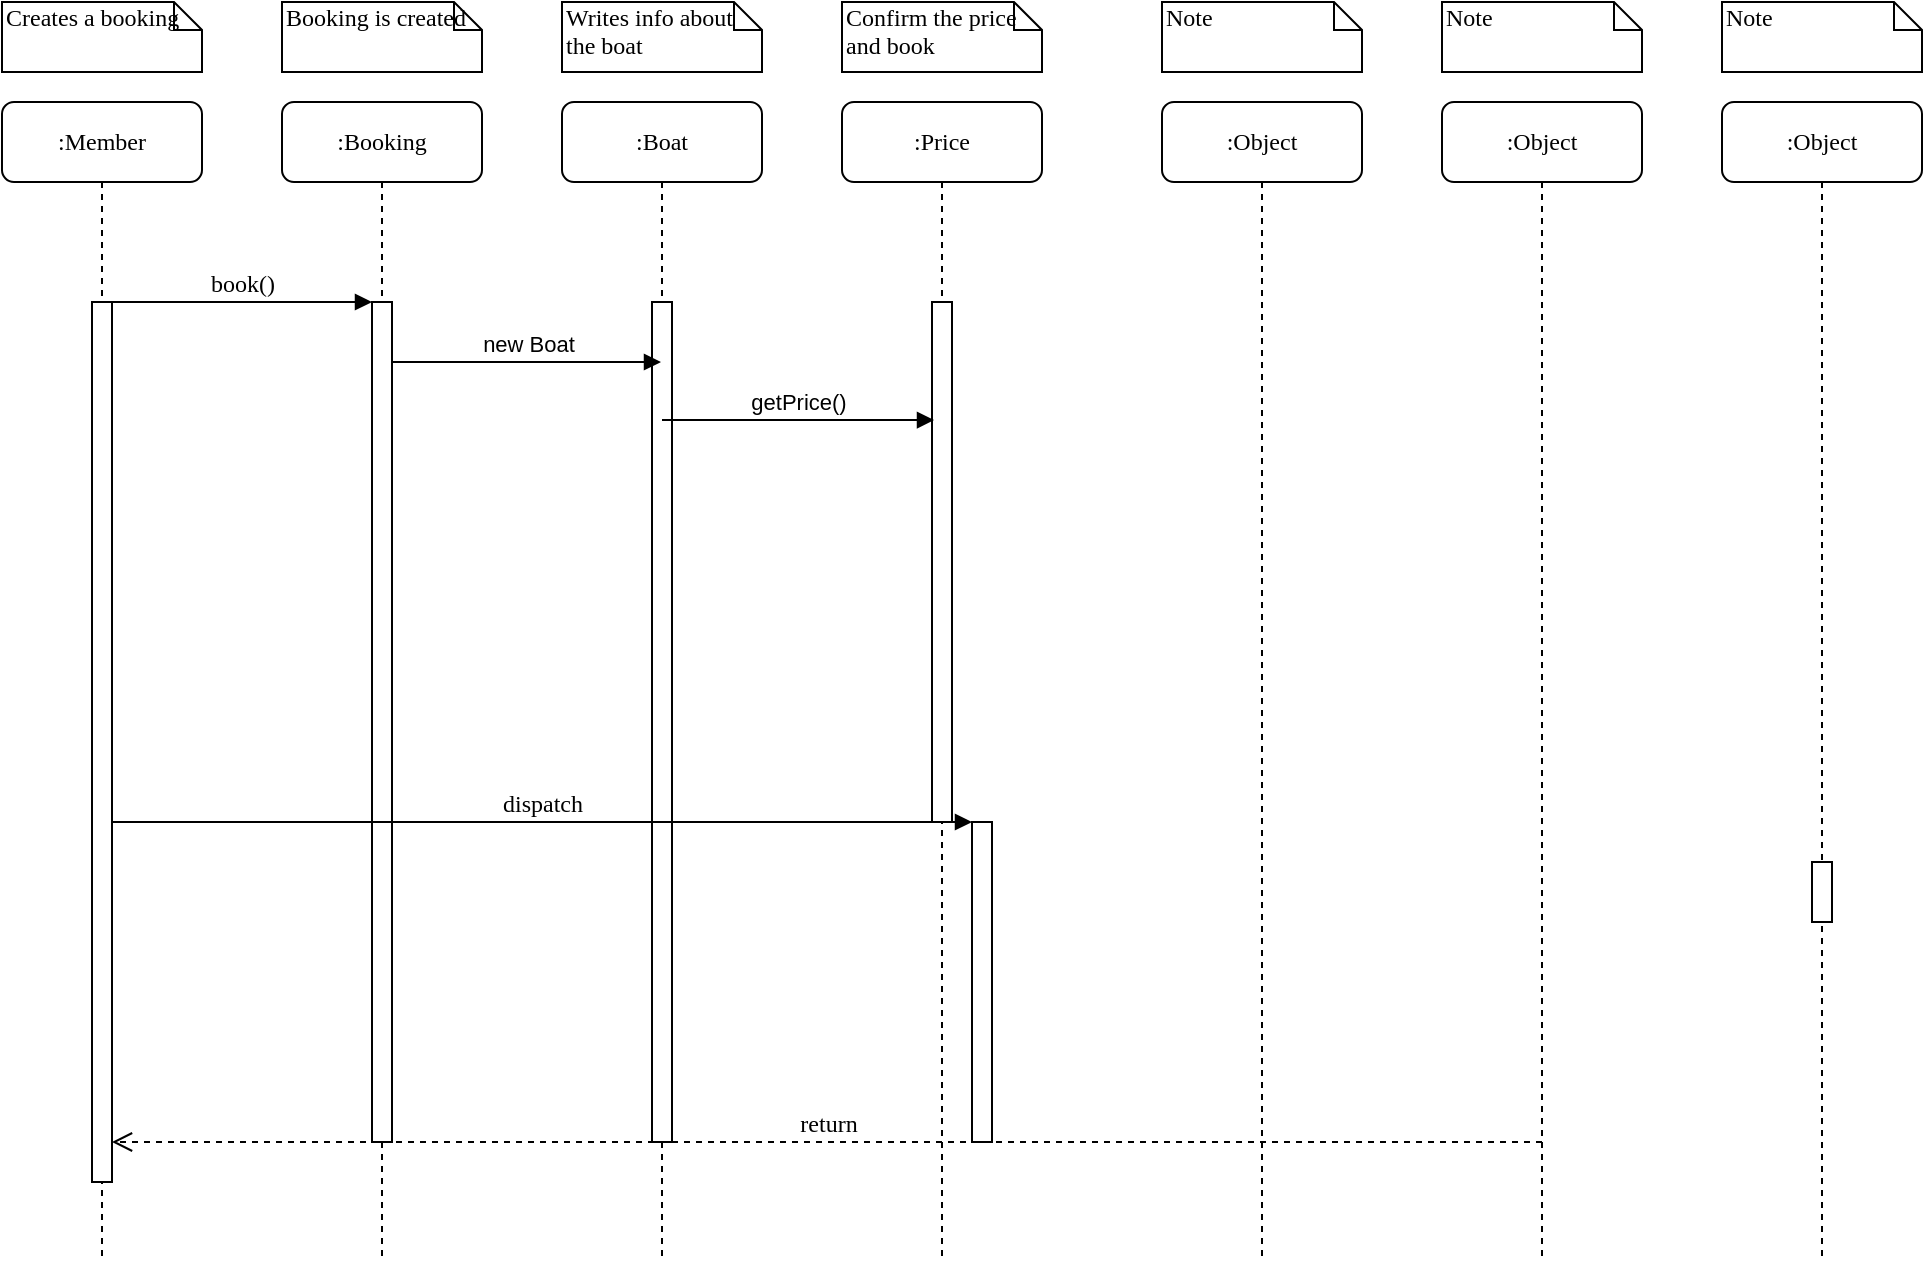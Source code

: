 <mxfile version="13.6.5" type="device" pages="2"><diagram name="sequence" id="13e1069c-82ec-6db2-03f1-153e76fe0fe0"><mxGraphModel dx="1350" dy="738" grid="1" gridSize="10" guides="1" tooltips="1" connect="1" arrows="1" fold="1" page="1" pageScale="1" pageWidth="1100" pageHeight="850" background="#ffffff" math="0" shadow="0"><root><mxCell id="0"/><mxCell id="1" parent="0"/><mxCell id="7baba1c4bc27f4b0-2" value=":Booking" style="shape=umlLifeline;perimeter=lifelinePerimeter;whiteSpace=wrap;html=1;container=1;collapsible=0;recursiveResize=0;outlineConnect=0;rounded=1;shadow=0;comic=0;labelBackgroundColor=none;strokeWidth=1;fontFamily=Verdana;fontSize=12;align=center;" parent="1" vertex="1"><mxGeometry x="240" y="80" width="100" height="580" as="geometry"/></mxCell><mxCell id="7baba1c4bc27f4b0-10" value="" style="html=1;points=[];perimeter=orthogonalPerimeter;rounded=0;shadow=0;comic=0;labelBackgroundColor=none;strokeWidth=1;fontFamily=Verdana;fontSize=12;align=center;" parent="7baba1c4bc27f4b0-2" vertex="1"><mxGeometry x="45" y="100" width="10" height="420" as="geometry"/></mxCell><mxCell id="7baba1c4bc27f4b0-3" value=":Boat" style="shape=umlLifeline;perimeter=lifelinePerimeter;whiteSpace=wrap;html=1;container=1;collapsible=0;recursiveResize=0;outlineConnect=0;rounded=1;shadow=0;comic=0;labelBackgroundColor=none;strokeWidth=1;fontFamily=Verdana;fontSize=12;align=center;" parent="1" vertex="1"><mxGeometry x="380" y="80" width="100" height="580" as="geometry"/></mxCell><mxCell id="7baba1c4bc27f4b0-13" value="" style="html=1;points=[];perimeter=orthogonalPerimeter;rounded=0;shadow=0;comic=0;labelBackgroundColor=none;strokeWidth=1;fontFamily=Verdana;fontSize=12;align=center;" parent="7baba1c4bc27f4b0-3" vertex="1"><mxGeometry x="45" y="100" width="10" height="420" as="geometry"/></mxCell><mxCell id="7baba1c4bc27f4b0-4" value=":Price" style="shape=umlLifeline;perimeter=lifelinePerimeter;whiteSpace=wrap;html=1;container=1;collapsible=0;recursiveResize=0;outlineConnect=0;rounded=1;shadow=0;comic=0;labelBackgroundColor=none;strokeWidth=1;fontFamily=Verdana;fontSize=12;align=center;" parent="1" vertex="1"><mxGeometry x="520" y="80" width="100" height="580" as="geometry"/></mxCell><mxCell id="7baba1c4bc27f4b0-16" value="" style="html=1;points=[];perimeter=orthogonalPerimeter;rounded=0;shadow=0;comic=0;labelBackgroundColor=none;strokeWidth=1;fontFamily=Verdana;fontSize=12;align=center;" parent="7baba1c4bc27f4b0-4" vertex="1"><mxGeometry x="45" y="100" width="10" height="260" as="geometry"/></mxCell><mxCell id="7baba1c4bc27f4b0-5" value=":Object" style="shape=umlLifeline;perimeter=lifelinePerimeter;whiteSpace=wrap;html=1;container=1;collapsible=0;recursiveResize=0;outlineConnect=0;rounded=1;shadow=0;comic=0;labelBackgroundColor=none;strokeWidth=1;fontFamily=Verdana;fontSize=12;align=center;" parent="1" vertex="1"><mxGeometry x="680" y="80" width="100" height="580" as="geometry"/></mxCell><mxCell id="7baba1c4bc27f4b0-6" value=":Object" style="shape=umlLifeline;perimeter=lifelinePerimeter;whiteSpace=wrap;html=1;container=1;collapsible=0;recursiveResize=0;outlineConnect=0;rounded=1;shadow=0;comic=0;labelBackgroundColor=none;strokeWidth=1;fontFamily=Verdana;fontSize=12;align=center;" parent="1" vertex="1"><mxGeometry x="820" y="80" width="100" height="580" as="geometry"/></mxCell><mxCell id="7baba1c4bc27f4b0-7" value=":Object" style="shape=umlLifeline;perimeter=lifelinePerimeter;whiteSpace=wrap;html=1;container=1;collapsible=0;recursiveResize=0;outlineConnect=0;rounded=1;shadow=0;comic=0;labelBackgroundColor=none;strokeWidth=1;fontFamily=Verdana;fontSize=12;align=center;" parent="1" vertex="1"><mxGeometry x="960" y="80" width="100" height="580" as="geometry"/></mxCell><mxCell id="7baba1c4bc27f4b0-8" value=":Member" style="shape=umlLifeline;perimeter=lifelinePerimeter;whiteSpace=wrap;html=1;container=1;collapsible=0;recursiveResize=0;outlineConnect=0;rounded=1;shadow=0;comic=0;labelBackgroundColor=none;strokeWidth=1;fontFamily=Verdana;fontSize=12;align=center;" parent="1" vertex="1"><mxGeometry x="100" y="80" width="100" height="580" as="geometry"/></mxCell><mxCell id="7baba1c4bc27f4b0-9" value="" style="html=1;points=[];perimeter=orthogonalPerimeter;rounded=0;shadow=0;comic=0;labelBackgroundColor=none;strokeWidth=1;fontFamily=Verdana;fontSize=12;align=center;" parent="7baba1c4bc27f4b0-8" vertex="1"><mxGeometry x="45" y="100" width="10" height="440" as="geometry"/></mxCell><mxCell id="7baba1c4bc27f4b0-22" value="" style="html=1;points=[];perimeter=orthogonalPerimeter;rounded=0;shadow=0;comic=0;labelBackgroundColor=none;strokeWidth=1;fontFamily=Verdana;fontSize=12;align=center;" parent="1" vertex="1"><mxGeometry x="585" y="440" width="10" height="160" as="geometry"/></mxCell><mxCell id="7baba1c4bc27f4b0-23" value="dispatch" style="html=1;verticalAlign=bottom;endArrow=block;entryX=0;entryY=0;labelBackgroundColor=none;fontFamily=Verdana;fontSize=12;" parent="1" source="7baba1c4bc27f4b0-9" target="7baba1c4bc27f4b0-22" edge="1"><mxGeometry relative="1" as="geometry"><mxPoint x="510" y="420" as="sourcePoint"/></mxGeometry></mxCell><mxCell id="7baba1c4bc27f4b0-25" value="" style="html=1;points=[];perimeter=orthogonalPerimeter;rounded=0;shadow=0;comic=0;labelBackgroundColor=none;strokeColor=#000000;strokeWidth=1;fillColor=#FFFFFF;fontFamily=Verdana;fontSize=12;fontColor=#000000;align=center;" parent="1" vertex="1"><mxGeometry x="1005" y="460" width="10" height="30" as="geometry"/></mxCell><mxCell id="7baba1c4bc27f4b0-30" value="return" style="html=1;verticalAlign=bottom;endArrow=open;dashed=1;endSize=8;labelBackgroundColor=none;fontFamily=Verdana;fontSize=12;edgeStyle=elbowEdgeStyle;elbow=vertical;" parent="1" target="7baba1c4bc27f4b0-9" edge="1"><mxGeometry relative="1" as="geometry"><mxPoint x="800" y="626" as="targetPoint"/><Array as="points"><mxPoint x="570" y="600"/></Array><mxPoint x="870" y="600" as="sourcePoint"/></mxGeometry></mxCell><mxCell id="7baba1c4bc27f4b0-11" value="book()" style="html=1;verticalAlign=bottom;endArrow=block;entryX=0;entryY=0;labelBackgroundColor=none;fontFamily=Verdana;fontSize=12;edgeStyle=elbowEdgeStyle;elbow=vertical;" parent="1" source="7baba1c4bc27f4b0-9" target="7baba1c4bc27f4b0-10" edge="1"><mxGeometry relative="1" as="geometry"><mxPoint x="220" y="190" as="sourcePoint"/></mxGeometry></mxCell><mxCell id="7baba1c4bc27f4b0-40" value="Creates a booking" style="shape=note;whiteSpace=wrap;html=1;size=14;verticalAlign=top;align=left;spacingTop=-6;rounded=0;shadow=0;comic=0;labelBackgroundColor=none;strokeWidth=1;fontFamily=Verdana;fontSize=12" parent="1" vertex="1"><mxGeometry x="100" y="30" width="100" height="35" as="geometry"/></mxCell><mxCell id="7baba1c4bc27f4b0-41" value="Writes info about the boat" style="shape=note;whiteSpace=wrap;html=1;size=14;verticalAlign=top;align=left;spacingTop=-6;rounded=0;shadow=0;comic=0;labelBackgroundColor=none;strokeWidth=1;fontFamily=Verdana;fontSize=12" parent="1" vertex="1"><mxGeometry x="380" y="30" width="100" height="35" as="geometry"/></mxCell><mxCell id="7baba1c4bc27f4b0-42" value="Booking is created" style="shape=note;whiteSpace=wrap;html=1;size=14;verticalAlign=top;align=left;spacingTop=-6;rounded=0;shadow=0;comic=0;labelBackgroundColor=none;strokeWidth=1;fontFamily=Verdana;fontSize=12" parent="1" vertex="1"><mxGeometry x="240" y="30" width="100" height="35" as="geometry"/></mxCell><mxCell id="7baba1c4bc27f4b0-43" value="Confirm the price and book" style="shape=note;whiteSpace=wrap;html=1;size=14;verticalAlign=top;align=left;spacingTop=-6;rounded=0;shadow=0;comic=0;labelBackgroundColor=none;strokeWidth=1;fontFamily=Verdana;fontSize=12" parent="1" vertex="1"><mxGeometry x="520" y="30" width="100" height="35" as="geometry"/></mxCell><mxCell id="7baba1c4bc27f4b0-44" value="Note" style="shape=note;whiteSpace=wrap;html=1;size=14;verticalAlign=top;align=left;spacingTop=-6;rounded=0;shadow=0;comic=0;labelBackgroundColor=none;strokeWidth=1;fontFamily=Verdana;fontSize=12" parent="1" vertex="1"><mxGeometry x="680" y="30" width="100" height="35" as="geometry"/></mxCell><mxCell id="7baba1c4bc27f4b0-45" value="Note" style="shape=note;whiteSpace=wrap;html=1;size=14;verticalAlign=top;align=left;spacingTop=-6;rounded=0;shadow=0;comic=0;labelBackgroundColor=none;strokeWidth=1;fontFamily=Verdana;fontSize=12" parent="1" vertex="1"><mxGeometry x="820" y="30" width="100" height="35" as="geometry"/></mxCell><mxCell id="7baba1c4bc27f4b0-46" value="Note" style="shape=note;whiteSpace=wrap;html=1;size=14;verticalAlign=top;align=left;spacingTop=-6;rounded=0;shadow=0;comic=0;labelBackgroundColor=none;strokeWidth=1;fontFamily=Verdana;fontSize=12" parent="1" vertex="1"><mxGeometry x="960" y="30" width="100" height="35" as="geometry"/></mxCell><mxCell id="41Ak1ECPCQBCOqitW-X7-3" value="new Boat" style="html=1;verticalAlign=bottom;endArrow=block;" parent="1" source="7baba1c4bc27f4b0-10" target="7baba1c4bc27f4b0-3" edge="1"><mxGeometry width="80" relative="1" as="geometry"><mxPoint x="330" y="210" as="sourcePoint"/><mxPoint x="410" y="210" as="targetPoint"/><Array as="points"><mxPoint x="370" y="210"/></Array></mxGeometry></mxCell><mxCell id="41Ak1ECPCQBCOqitW-X7-4" value="getPrice()" style="html=1;verticalAlign=bottom;endArrow=block;entryX=0.1;entryY=0.227;entryDx=0;entryDy=0;entryPerimeter=0;" parent="1" source="7baba1c4bc27f4b0-3" target="7baba1c4bc27f4b0-16" edge="1"><mxGeometry width="80" relative="1" as="geometry"><mxPoint x="470" y="240" as="sourcePoint"/><mxPoint x="550" y="240" as="targetPoint"/></mxGeometry></mxCell></root></mxGraphModel></diagram><diagram id="Kit5Bcamw_06GXI7_TYI" name="Page-2"><mxGraphModel dx="1350" dy="1838" grid="1" gridSize="10" guides="1" tooltips="1" connect="1" arrows="1" fold="1" page="1" pageScale="1" pageWidth="850" pageHeight="1100" math="0" shadow="0"><root><mxCell id="NNupNTJwejrp3LTAnnNg-0"/><mxCell id="NNupNTJwejrp3LTAnnNg-1" parent="NNupNTJwejrp3LTAnnNg-0"/><mxCell id="NNupNTJwejrp3LTAnnNg-5" value="&lt;div align=&quot;center&quot;&gt;&lt;b&gt;&lt;br&gt;&lt;/b&gt;&lt;/div&gt;&lt;div align=&quot;center&quot;&gt;&lt;b&gt;Yachtclub&lt;/b&gt;&lt;/div&gt;&lt;hr&gt;&lt;p style=&quot;margin: 0px ; margin-left: 8px&quot;&gt;memberList&lt;br&gt;berthList&lt;br&gt;calendar&lt;/p&gt;" style="verticalAlign=top;align=left;overflow=fill;fontSize=12;fontFamily=Helvetica;html=1;" parent="NNupNTJwejrp3LTAnnNg-1" vertex="1"><mxGeometry x="350" y="210" width="160" height="90" as="geometry"/></mxCell><mxCell id="NNupNTJwejrp3LTAnnNg-6" value="&lt;p style=&quot;margin: 0px ; margin-top: 4px ; text-align: center ; text-decoration: underline&quot;&gt;Member&lt;/p&gt;&lt;hr&gt;&lt;p style=&quot;margin: 0px ; margin-left: 8px&quot;&gt;name&lt;br&gt;memberID&lt;br&gt;boats&lt;/p&gt;&lt;p style=&quot;margin: 0px ; margin-left: 8px&quot;&gt;events&lt;/p&gt;&lt;p style=&quot;margin: 0px ; margin-left: 8px&quot;&gt;payments&lt;br&gt;&lt;/p&gt;" style="verticalAlign=top;align=left;overflow=fill;fontSize=12;fontFamily=Helvetica;html=1;" parent="NNupNTJwejrp3LTAnnNg-1" vertex="1"><mxGeometry x="340" y="50" width="170" height="110" as="geometry"/></mxCell><mxCell id="NNupNTJwejrp3LTAnnNg-40" value="&lt;p style=&quot;margin: 0px ; margin-top: 4px ; text-align: center ; text-decoration: underline&quot;&gt;Boat&lt;br&gt;&lt;/p&gt;&lt;hr&gt;&lt;div&gt;&amp;nbsp; registrationNumber&lt;br&gt;&lt;/div&gt;&lt;div&gt;&amp;nbsp; type&lt;br&gt;&lt;/div&gt;&lt;p style=&quot;margin: 0px ; margin-left: 8px&quot;&gt;size&lt;/p&gt;&lt;p style=&quot;margin: 0px ; margin-left: 8px&quot;&gt;memberID&lt;br&gt;&lt;/p&gt;" style="verticalAlign=top;align=left;overflow=fill;fontSize=12;fontFamily=Helvetica;html=1;" parent="NNupNTJwejrp3LTAnnNg-1" vertex="1"><mxGeometry x="300" y="-120" width="160" height="90" as="geometry"/></mxCell><mxCell id="NNupNTJwejrp3LTAnnNg-7" value="&lt;p style=&quot;margin: 0px ; margin-top: 4px ; text-align: center ; text-decoration: underline&quot;&gt;Fee&lt;/p&gt;&lt;hr&gt;&lt;p style=&quot;margin: 0px ; margin-left: 8px&quot;&gt;totalFee&lt;br&gt;&lt;/p&gt;&lt;p style=&quot;margin: 0px ; margin-left: 8px&quot;&gt;memebershipFee&lt;br&gt;berthFee&lt;br&gt;eventFee&lt;br&gt;&lt;/p&gt;" style="verticalAlign=top;align=left;overflow=fill;fontSize=12;fontFamily=Helvetica;html=1;" parent="NNupNTJwejrp3LTAnnNg-1" vertex="1"><mxGeometry x="490" y="-120" width="160" height="90" as="geometry"/></mxCell><mxCell id="NNupNTJwejrp3LTAnnNg-8" value="&lt;p style=&quot;margin: 0px ; margin-top: 4px ; text-align: center ; text-decoration: underline&quot;&gt;&lt;b&gt;Booking&lt;/b&gt;&lt;br&gt;&lt;/p&gt;&lt;hr&gt;&lt;div&gt;&amp;nbsp;BerthBooking&lt;/div&gt;&lt;div&gt;&amp;nbsp;EventBooking &lt;br&gt;&lt;/div&gt;" style="verticalAlign=top;align=left;overflow=fill;fontSize=12;fontFamily=Helvetica;html=1;" parent="NNupNTJwejrp3LTAnnNg-1" vertex="1"><mxGeometry x="590" y="60" width="160" height="90" as="geometry"/></mxCell><mxCell id="NNupNTJwejrp3LTAnnNg-9" value="&lt;p style=&quot;margin: 0px ; margin-top: 4px ; text-align: center ; text-decoration: underline&quot;&gt;Price&lt;/p&gt;&lt;hr&gt;&lt;p style=&quot;margin: 0px ; margin-left: 8px&quot;&gt;registrationPrice [Seasonal]&lt;br&gt;berthPrice [more boats less]&lt;br&gt;eventPrice&lt;br&gt;&lt;/p&gt;" style="verticalAlign=top;align=left;overflow=fill;fontSize=12;fontFamily=Helvetica;html=1;" parent="NNupNTJwejrp3LTAnnNg-1" vertex="1"><mxGeometry x="830" y="60" width="160" height="90" as="geometry"/></mxCell><mxCell id="NNupNTJwejrp3LTAnnNg-16" value="&lt;p style=&quot;margin: 0px ; margin-top: 4px ; text-align: center ; text-decoration: underline&quot;&gt;&lt;b&gt;Season&lt;/b&gt;&lt;br&gt;&lt;/p&gt;&lt;hr&gt;&lt;p style=&quot;margin: 0px ; margin-left: 8px&quot;&gt;off-season&lt;br&gt;pre-season&lt;br&gt;season&lt;/p&gt;" style="verticalAlign=top;align=left;overflow=fill;fontSize=12;fontFamily=Helvetica;html=1;" parent="NNupNTJwejrp3LTAnnNg-1" vertex="1"><mxGeometry x="1115" y="60" width="160" height="90" as="geometry"/></mxCell><mxCell id="NNupNTJwejrp3LTAnnNg-27" value="" style="endArrow=none;html=1;edgeStyle=orthogonalEdgeStyle;entryX=0;entryY=0.5;entryDx=0;entryDy=0;exitX=1;exitY=0.5;exitDx=0;exitDy=0;" parent="NNupNTJwejrp3LTAnnNg-1" source="NNupNTJwejrp3LTAnnNg-9" target="NNupNTJwejrp3LTAnnNg-16" edge="1"><mxGeometry relative="1" as="geometry"><mxPoint x="790" y="250" as="sourcePoint"/><mxPoint x="860" y="250" as="targetPoint"/></mxGeometry></mxCell><mxCell id="NNupNTJwejrp3LTAnnNg-30" value="" style="endArrow=none;html=1;edgeStyle=orthogonalEdgeStyle;entryX=0;entryY=0.5;entryDx=0;entryDy=0;" parent="NNupNTJwejrp3LTAnnNg-1" target="NNupNTJwejrp3LTAnnNg-8" edge="1"><mxGeometry relative="1" as="geometry"><mxPoint x="510" y="105" as="sourcePoint"/><mxPoint x="536" y="105" as="targetPoint"/></mxGeometry></mxCell><mxCell id="NNupNTJwejrp3LTAnnNg-34" value="" style="endArrow=none;html=1;edgeStyle=orthogonalEdgeStyle;entryX=0.5;entryY=0;entryDx=0;entryDy=0;exitX=0.5;exitY=1;exitDx=0;exitDy=0;" parent="NNupNTJwejrp3LTAnnNg-1" source="NNupNTJwejrp3LTAnnNg-6" target="NNupNTJwejrp3LTAnnNg-5" edge="1"><mxGeometry relative="1" as="geometry"><mxPoint x="570" y="140" as="sourcePoint"/><mxPoint x="730" y="140" as="targetPoint"/><Array as="points"><mxPoint x="430" y="160"/></Array></mxGeometry></mxCell><mxCell id="NNupNTJwejrp3LTAnnNg-37" value="" style="endArrow=none;html=1;edgeStyle=orthogonalEdgeStyle;exitX=0.5;exitY=1;exitDx=0;exitDy=0;entryX=0.959;entryY=-0.009;entryDx=0;entryDy=0;entryPerimeter=0;" parent="NNupNTJwejrp3LTAnnNg-1" source="NNupNTJwejrp3LTAnnNg-7" target="NNupNTJwejrp3LTAnnNg-6" edge="1"><mxGeometry relative="1" as="geometry"><mxPoint x="570" y="140" as="sourcePoint"/><mxPoint x="420" y="50" as="targetPoint"/></mxGeometry></mxCell><mxCell id="NNupNTJwejrp3LTAnnNg-45" value="&lt;p style=&quot;margin: 0px ; margin-top: 4px ; text-align: center ; text-decoration: underline&quot;&gt;Calendar&lt;/p&gt;&lt;hr&gt;&lt;p style=&quot;margin: 0px ; margin-left: 8px&quot;&gt;date&lt;/p&gt;&lt;p style=&quot;margin: 0px ; margin-left: 8px&quot;&gt;events&lt;br&gt;&lt;/p&gt;" style="verticalAlign=top;align=left;overflow=fill;fontSize=12;fontFamily=Helvetica;html=1;" parent="NNupNTJwejrp3LTAnnNg-1" vertex="1"><mxGeometry x="300" y="350" width="160" height="90" as="geometry"/></mxCell><mxCell id="NNupNTJwejrp3LTAnnNg-46" value="&lt;p style=&quot;margin: 0px ; margin-top: 4px ; text-align: center ; text-decoration: underline&quot;&gt;Berths&lt;/p&gt;&lt;hr&gt;&lt;p style=&quot;margin: 0px ; margin-left: 8px&quot;&gt;location 1-200&lt;br&gt;member&lt;br&gt;previousMembers&lt;/p&gt;" style="verticalAlign=top;align=left;overflow=fill;fontSize=12;fontFamily=Helvetica;html=1;" parent="NNupNTJwejrp3LTAnnNg-1" vertex="1"><mxGeometry x="530" y="350" width="160" height="90" as="geometry"/></mxCell><mxCell id="NNupNTJwejrp3LTAnnNg-47" value="&lt;p style=&quot;margin: 0px ; margin-top: 4px ; text-align: center ; text-decoration: underline&quot;&gt;&lt;b&gt;Event&lt;/b&gt;&lt;br&gt;&lt;/p&gt;&lt;hr&gt;&lt;p style=&quot;margin: 0px ; margin-left: 8px&quot;&gt;startdate&lt;br&gt;enddate&lt;br&gt;title&lt;/p&gt;&lt;p style=&quot;margin: 0px ; margin-left: 8px&quot;&gt;description&lt;br&gt;&lt;/p&gt;" style="verticalAlign=top;align=left;overflow=fill;fontSize=12;fontFamily=Helvetica;html=1;" parent="NNupNTJwejrp3LTAnnNg-1" vertex="1"><mxGeometry x="60" y="360" width="160" height="90" as="geometry"/></mxCell><mxCell id="NNupNTJwejrp3LTAnnNg-48" value="" style="endArrow=none;html=1;edgeStyle=orthogonalEdgeStyle;exitX=0.5;exitY=0;exitDx=0;exitDy=0;entryX=0.938;entryY=1;entryDx=0;entryDy=0;entryPerimeter=0;" parent="NNupNTJwejrp3LTAnnNg-1" source="NNupNTJwejrp3LTAnnNg-46" target="NNupNTJwejrp3LTAnnNg-5" edge="1"><mxGeometry relative="1" as="geometry"><mxPoint x="520" y="270" as="sourcePoint"/><mxPoint x="510" y="310" as="targetPoint"/></mxGeometry></mxCell><mxCell id="NNupNTJwejrp3LTAnnNg-60" value="&lt;p style=&quot;margin: 0px ; margin-top: 4px ; text-align: center ; text-decoration: underline&quot;&gt;Secretery&lt;/p&gt;&lt;hr&gt;&lt;p style=&quot;margin: 0px ; margin-left: 8px&quot;&gt;name&lt;br&gt;workID&lt;br&gt;&lt;/p&gt;" style="verticalAlign=top;align=left;overflow=fill;fontSize=12;fontFamily=Helvetica;html=1;" parent="NNupNTJwejrp3LTAnnNg-1" vertex="1"><mxGeometry x="60" y="200" width="160" height="90" as="geometry"/></mxCell><mxCell id="NNupNTJwejrp3LTAnnNg-78" value="" style="endArrow=none;html=1;edgeStyle=orthogonalEdgeStyle;exitX=0.5;exitY=1;exitDx=0;exitDy=0;entryX=1;entryY=0;entryDx=0;entryDy=0;" parent="NNupNTJwejrp3LTAnnNg-1" source="NNupNTJwejrp3LTAnnNg-8" target="NNupNTJwejrp3LTAnnNg-5" edge="1"><mxGeometry relative="1" as="geometry"><mxPoint x="580" y="170" as="sourcePoint"/><mxPoint x="740" y="170" as="targetPoint"/></mxGeometry></mxCell><mxCell id="NNupNTJwejrp3LTAnnNg-84" style="edgeStyle=orthogonalEdgeStyle;rounded=0;orthogonalLoop=1;jettySize=auto;html=1;exitX=0;exitY=0.75;exitDx=0;exitDy=0;entryX=0;entryY=0.667;entryDx=0;entryDy=0;entryPerimeter=0;" parent="NNupNTJwejrp3LTAnnNg-1" source="NNupNTJwejrp3LTAnnNg-47" target="NNupNTJwejrp3LTAnnNg-47" edge="1"><mxGeometry relative="1" as="geometry"/></mxCell><mxCell id="NNupNTJwejrp3LTAnnNg-87" value="&lt;font style=&quot;font-size: 12px&quot;&gt;has available&lt;br&gt;&lt;/font&gt;" style="text;html=1;resizable=0;autosize=1;align=center;verticalAlign=middle;points=[];fillColor=none;strokeColor=none;rounded=0;" parent="NNupNTJwejrp3LTAnnNg-1" vertex="1"><mxGeometry x="520" y="300" width="90" height="20" as="geometry"/></mxCell><mxCell id="NNupNTJwejrp3LTAnnNg-88" value="&lt;font style=&quot;font-size: 12px&quot;&gt;1&lt;/font&gt;" style="text;html=1;resizable=0;autosize=1;align=center;verticalAlign=middle;points=[];fillColor=none;strokeColor=none;rounded=0;" parent="NNupNTJwejrp3LTAnnNg-1" vertex="1"><mxGeometry x="470" y="300" width="20" height="20" as="geometry"/></mxCell><mxCell id="NNupNTJwejrp3LTAnnNg-89" value="&lt;font style=&quot;font-size: 12px&quot;&gt;0...200&lt;/font&gt;" style="text;html=1;align=center;verticalAlign=middle;resizable=0;points=[];autosize=1;" parent="NNupNTJwejrp3LTAnnNg-1" vertex="1"><mxGeometry x="620" y="330" width="50" height="20" as="geometry"/></mxCell><mxCell id="JpGKm0H5FUqOVde_0oZV-0" value="Has" style="text;html=1;strokeColor=none;fillColor=none;align=center;verticalAlign=middle;whiteSpace=wrap;rounded=0;" parent="NNupNTJwejrp3LTAnnNg-1" vertex="1"><mxGeometry x="370" y="-10" width="320" height="20" as="geometry"/></mxCell><mxCell id="JpGKm0H5FUqOVde_0oZV-1" value="1" style="text;html=1;strokeColor=none;fillColor=none;align=center;verticalAlign=middle;whiteSpace=wrap;rounded=0;" parent="NNupNTJwejrp3LTAnnNg-1" vertex="1"><mxGeometry x="560" y="-30" width="40" height="20" as="geometry"/></mxCell><mxCell id="JpGKm0H5FUqOVde_0oZV-2" value="1" style="text;html=1;strokeColor=none;fillColor=none;align=center;verticalAlign=middle;whiteSpace=wrap;rounded=0;" parent="NNupNTJwejrp3LTAnnNg-1" vertex="1"><mxGeometry x="460" y="30" width="40" height="20" as="geometry"/></mxCell><mxCell id="JpGKm0H5FUqOVde_0oZV-3" value="Depends on" style="text;html=1;strokeColor=none;fillColor=none;align=center;verticalAlign=middle;whiteSpace=wrap;rounded=0;" parent="NNupNTJwejrp3LTAnnNg-1" vertex="1"><mxGeometry x="1020" y="80" width="60" height="20" as="geometry"/></mxCell><mxCell id="JpGKm0H5FUqOVde_0oZV-4" value="&lt;font style=&quot;font-size: 18px&quot;&gt;*&lt;/font&gt;" style="text;html=1;strokeColor=none;fillColor=none;align=center;verticalAlign=middle;whiteSpace=wrap;rounded=0;rotation=90;" parent="NNupNTJwejrp3LTAnnNg-1" vertex="1"><mxGeometry x="980" y="80" width="40" height="20" as="geometry"/></mxCell><mxCell id="JpGKm0H5FUqOVde_0oZV-14" value="" style="endArrow=none;html=1;edgeStyle=orthogonalEdgeStyle;entryX=0;entryY=0.5;entryDx=0;entryDy=0;" parent="NNupNTJwejrp3LTAnnNg-1" source="NNupNTJwejrp3LTAnnNg-8" target="NNupNTJwejrp3LTAnnNg-9" edge="1"><mxGeometry relative="1" as="geometry"><mxPoint x="610" y="180" as="sourcePoint"/><mxPoint x="770" y="180" as="targetPoint"/></mxGeometry></mxCell><mxCell id="JpGKm0H5FUqOVde_0oZV-18" value="views" style="text;html=1;strokeColor=none;fillColor=none;align=center;verticalAlign=middle;whiteSpace=wrap;rounded=0;" parent="NNupNTJwejrp3LTAnnNg-1" vertex="1"><mxGeometry x="370" y="170" width="60" height="20" as="geometry"/></mxCell><mxCell id="JpGKm0H5FUqOVde_0oZV-19" value="&lt;font style=&quot;font-size: 18px&quot;&gt;*&lt;/font&gt;" style="text;html=1;strokeColor=none;fillColor=none;align=center;verticalAlign=middle;whiteSpace=wrap;rounded=0;" parent="NNupNTJwejrp3LTAnnNg-1" vertex="1"><mxGeometry x="430" y="170" width="40" height="20" as="geometry"/></mxCell><mxCell id="JpGKm0H5FUqOVde_0oZV-20" value="" style="endArrow=none;html=1;edgeStyle=orthogonalEdgeStyle;entryX=0.75;entryY=1;entryDx=0;entryDy=0;" parent="NNupNTJwejrp3LTAnnNg-1" source="NNupNTJwejrp3LTAnnNg-6" target="NNupNTJwejrp3LTAnnNg-40" edge="1"><mxGeometry relative="1" as="geometry"><mxPoint x="610" y="180" as="sourcePoint"/><mxPoint x="770" y="180" as="targetPoint"/><Array as="points"><mxPoint x="420" y="30"/><mxPoint x="420" y="30"/></Array></mxGeometry></mxCell><mxCell id="JpGKm0H5FUqOVde_0oZV-23" value="Owns" style="text;html=1;strokeColor=none;fillColor=none;align=center;verticalAlign=middle;whiteSpace=wrap;rounded=0;" parent="NNupNTJwejrp3LTAnnNg-1" vertex="1"><mxGeometry x="380" width="40" height="20" as="geometry"/></mxCell><mxCell id="JpGKm0H5FUqOVde_0oZV-26" value="Has" style="text;html=1;strokeColor=none;fillColor=none;align=center;verticalAlign=middle;whiteSpace=wrap;rounded=0;" parent="NNupNTJwejrp3LTAnnNg-1" vertex="1"><mxGeometry x="770" y="80" width="40" height="20" as="geometry"/></mxCell><mxCell id="JpGKm0H5FUqOVde_0oZV-27" value="&lt;font style=&quot;font-size: 18px&quot;&gt;*&lt;/font&gt;" style="text;html=1;strokeColor=none;fillColor=none;align=center;verticalAlign=middle;whiteSpace=wrap;rounded=0;" parent="NNupNTJwejrp3LTAnnNg-1" vertex="1"><mxGeometry x="410" y="-20" width="40" height="20" as="geometry"/></mxCell><mxCell id="JpGKm0H5FUqOVde_0oZV-28" value="1" style="text;html=1;strokeColor=none;fillColor=none;align=center;verticalAlign=middle;whiteSpace=wrap;rounded=0;" parent="NNupNTJwejrp3LTAnnNg-1" vertex="1"><mxGeometry x="385" y="30" width="40" height="20" as="geometry"/></mxCell><mxCell id="JpGKm0H5FUqOVde_0oZV-29" value="1" style="text;html=1;strokeColor=none;fillColor=none;align=center;verticalAlign=middle;whiteSpace=wrap;rounded=0;" parent="NNupNTJwejrp3LTAnnNg-1" vertex="1"><mxGeometry x="740" y="80" width="40" height="20" as="geometry"/></mxCell><mxCell id="JpGKm0H5FUqOVde_0oZV-30" value="1" style="text;html=1;strokeColor=none;fillColor=none;align=center;verticalAlign=middle;whiteSpace=wrap;rounded=0;" parent="NNupNTJwejrp3LTAnnNg-1" vertex="1"><mxGeometry x="800" y="110" width="40" height="20" as="geometry"/></mxCell><mxCell id="JpGKm0H5FUqOVde_0oZV-32" value="processed by" style="text;html=1;strokeColor=none;fillColor=none;align=center;verticalAlign=middle;whiteSpace=wrap;rounded=0;" parent="NNupNTJwejrp3LTAnnNg-1" vertex="1"><mxGeometry x="550" y="160" width="80" height="20" as="geometry"/></mxCell><mxCell id="JpGKm0H5FUqOVde_0oZV-33" value="1" style="text;html=1;strokeColor=none;fillColor=none;align=center;verticalAlign=middle;whiteSpace=wrap;rounded=0;" parent="NNupNTJwejrp3LTAnnNg-1" vertex="1"><mxGeometry x="470" y="190" width="40" height="20" as="geometry"/></mxCell><mxCell id="JpGKm0H5FUqOVde_0oZV-35" value="&lt;font style=&quot;font-size: 18px&quot;&gt;*&lt;/font&gt;" style="text;html=1;strokeColor=none;fillColor=none;align=center;verticalAlign=middle;whiteSpace=wrap;rounded=0;" parent="NNupNTJwejrp3LTAnnNg-1" vertex="1"><mxGeometry x="670" y="160" width="40" height="20" as="geometry"/></mxCell><mxCell id="JpGKm0H5FUqOVde_0oZV-36" value="" style="endArrow=none;html=1;edgeStyle=orthogonalEdgeStyle;entryX=0.875;entryY=0;entryDx=0;entryDy=0;entryPerimeter=0;" parent="NNupNTJwejrp3LTAnnNg-1" source="NNupNTJwejrp3LTAnnNg-5" target="NNupNTJwejrp3LTAnnNg-45" edge="1"><mxGeometry relative="1" as="geometry"><mxPoint x="345" y="330" as="sourcePoint"/><mxPoint x="505" y="330" as="targetPoint"/><Array as="points"><mxPoint x="430" y="350"/></Array></mxGeometry></mxCell><mxCell id="JpGKm0H5FUqOVde_0oZV-39" value="" style="endArrow=none;html=1;edgeStyle=orthogonalEdgeStyle;entryX=-0.012;entryY=0.4;entryDx=0;entryDy=0;entryPerimeter=0;" parent="NNupNTJwejrp3LTAnnNg-1" target="NNupNTJwejrp3LTAnnNg-5" edge="1"><mxGeometry relative="1" as="geometry"><mxPoint x="220" y="246" as="sourcePoint"/><mxPoint x="380" y="254.5" as="targetPoint"/></mxGeometry></mxCell><mxCell id="JpGKm0H5FUqOVde_0oZV-42" value="" style="endArrow=none;html=1;edgeStyle=orthogonalEdgeStyle;exitX=1;exitY=0.5;exitDx=0;exitDy=0;entryX=-0.006;entryY=0.611;entryDx=0;entryDy=0;entryPerimeter=0;" parent="NNupNTJwejrp3LTAnnNg-1" source="NNupNTJwejrp3LTAnnNg-47" target="NNupNTJwejrp3LTAnnNg-45" edge="1"><mxGeometry relative="1" as="geometry"><mxPoint x="230" y="394.5" as="sourcePoint"/><mxPoint x="290" y="405" as="targetPoint"/></mxGeometry></mxCell><mxCell id="JpGKm0H5FUqOVde_0oZV-49" value="Manages" style="text;html=1;strokeColor=none;fillColor=none;align=center;verticalAlign=middle;whiteSpace=wrap;rounded=0;" parent="NNupNTJwejrp3LTAnnNg-1" vertex="1"><mxGeometry x="270" y="220" width="40" height="20" as="geometry"/></mxCell><mxCell id="JpGKm0H5FUqOVde_0oZV-54" value="" style="endArrow=none;html=1;edgeStyle=orthogonalEdgeStyle;exitX=0.5;exitY=1;exitDx=0;exitDy=0;entryX=0.5;entryY=0;entryDx=0;entryDy=0;" parent="NNupNTJwejrp3LTAnnNg-1" source="NNupNTJwejrp3LTAnnNg-60" target="NNupNTJwejrp3LTAnnNg-47" edge="1"><mxGeometry relative="1" as="geometry"><mxPoint x="70" y="319" as="sourcePoint"/><mxPoint x="230" y="319" as="targetPoint"/></mxGeometry></mxCell><mxCell id="JpGKm0H5FUqOVde_0oZV-57" value="created by" style="text;html=1;strokeColor=none;fillColor=none;align=center;verticalAlign=middle;whiteSpace=wrap;rounded=0;" parent="NNupNTJwejrp3LTAnnNg-1" vertex="1"><mxGeometry x="50" y="320" width="90" height="20" as="geometry"/></mxCell><mxCell id="JpGKm0H5FUqOVde_0oZV-58" value="stores" style="text;html=1;strokeColor=none;fillColor=none;align=center;verticalAlign=middle;whiteSpace=wrap;rounded=0;" parent="NNupNTJwejrp3LTAnnNg-1" vertex="1"><mxGeometry x="380" y="310" width="40" height="20" as="geometry"/></mxCell><mxCell id="JpGKm0H5FUqOVde_0oZV-59" value="has" style="text;html=1;strokeColor=none;fillColor=none;align=center;verticalAlign=middle;whiteSpace=wrap;rounded=0;" parent="NNupNTJwejrp3LTAnnNg-1" vertex="1"><mxGeometry x="240" y="380" width="40" height="20" as="geometry"/></mxCell><mxCell id="JpGKm0H5FUqOVde_0oZV-60" value="creates" style="text;html=1;strokeColor=none;fillColor=none;align=center;verticalAlign=middle;whiteSpace=wrap;rounded=0;" parent="NNupNTJwejrp3LTAnnNg-1" vertex="1"><mxGeometry x="530" y="80" width="40" height="20" as="geometry"/></mxCell><mxCell id="JpGKm0H5FUqOVde_0oZV-61" value="1" style="text;html=1;strokeColor=none;fillColor=none;align=center;verticalAlign=middle;whiteSpace=wrap;rounded=0;" parent="NNupNTJwejrp3LTAnnNg-1" vertex="1"><mxGeometry x="430" y="330" width="40" height="20" as="geometry"/></mxCell><mxCell id="JpGKm0H5FUqOVde_0oZV-62" value="1" style="text;html=1;strokeColor=none;fillColor=none;align=center;verticalAlign=middle;whiteSpace=wrap;rounded=0;" parent="NNupNTJwejrp3LTAnnNg-1" vertex="1"><mxGeometry x="405" y="300" width="40" height="20" as="geometry"/></mxCell><mxCell id="JpGKm0H5FUqOVde_0oZV-63" value="1" style="text;html=1;strokeColor=none;fillColor=none;align=center;verticalAlign=middle;whiteSpace=wrap;rounded=0;" parent="NNupNTJwejrp3LTAnnNg-1" vertex="1"><mxGeometry x="500" y="80" width="40" height="20" as="geometry"/></mxCell><mxCell id="JpGKm0H5FUqOVde_0oZV-64" value="&lt;font style=&quot;font-size: 18px&quot;&gt;*&lt;/font&gt;" style="text;html=1;strokeColor=none;fillColor=none;align=center;verticalAlign=middle;whiteSpace=wrap;rounded=0;" parent="NNupNTJwejrp3LTAnnNg-1" vertex="1"><mxGeometry x="210" y="385" width="40" height="20" as="geometry"/></mxCell><mxCell id="JpGKm0H5FUqOVde_0oZV-65" value="&lt;font style=&quot;font-size: 18px&quot;&gt;*&lt;/font&gt;" style="text;html=1;strokeColor=none;fillColor=none;align=center;verticalAlign=middle;whiteSpace=wrap;rounded=0;" parent="NNupNTJwejrp3LTAnnNg-1" vertex="1"><mxGeometry x="545" y="100" width="70" height="40" as="geometry"/></mxCell><mxCell id="JpGKm0H5FUqOVde_0oZV-67" value="1" style="text;html=1;strokeColor=none;fillColor=none;align=center;verticalAlign=middle;whiteSpace=wrap;rounded=0;" parent="NNupNTJwejrp3LTAnnNg-1" vertex="1"><mxGeometry x="270" y="410" width="40" height="20" as="geometry"/></mxCell><mxCell id="JpGKm0H5FUqOVde_0oZV-68" value="&lt;font style=&quot;font-size: 18px&quot;&gt;*&lt;/font&gt;" style="text;html=1;strokeColor=none;fillColor=none;align=center;verticalAlign=middle;whiteSpace=wrap;rounded=0;" parent="NNupNTJwejrp3LTAnnNg-1" vertex="1"><mxGeometry x="140" y="340" width="40" height="20" as="geometry"/></mxCell><mxCell id="JpGKm0H5FUqOVde_0oZV-69" value="1" style="text;html=1;strokeColor=none;fillColor=none;align=center;verticalAlign=middle;whiteSpace=wrap;rounded=0;" parent="NNupNTJwejrp3LTAnnNg-1" vertex="1"><mxGeometry x="90" y="290" width="40" height="20" as="geometry"/></mxCell><mxCell id="JpGKm0H5FUqOVde_0oZV-71" value="1" style="text;html=1;strokeColor=none;fillColor=none;align=center;verticalAlign=middle;whiteSpace=wrap;rounded=0;" parent="NNupNTJwejrp3LTAnnNg-1" vertex="1"><mxGeometry x="310" y="250" width="40" height="20" as="geometry"/></mxCell><mxCell id="JpGKm0H5FUqOVde_0oZV-72" value="1" style="text;html=1;strokeColor=none;fillColor=none;align=center;verticalAlign=middle;whiteSpace=wrap;rounded=0;" parent="NNupNTJwejrp3LTAnnNg-1" vertex="1"><mxGeometry x="220" y="220" width="40" height="20" as="geometry"/></mxCell><mxCell id="JpGKm0H5FUqOVde_0oZV-74" value="&lt;font style=&quot;font-size: 12px&quot;&gt;1&lt;/font&gt;" style="text;html=1;resizable=0;autosize=1;align=center;verticalAlign=middle;points=[];fillColor=none;strokeColor=none;rounded=0;" parent="NNupNTJwejrp3LTAnnNg-1" vertex="1"><mxGeometry x="1095" y="110" width="20" height="20" as="geometry"/></mxCell></root></mxGraphModel></diagram></mxfile>